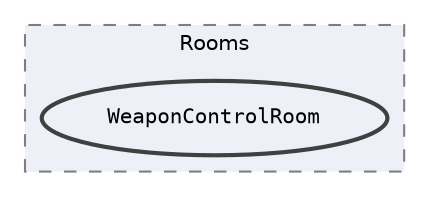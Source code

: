digraph "Assets/Scripts/Ship/Rooms/WeaponControlRoom"
{
 // INTERACTIVE_SVG=YES
 // LATEX_PDF_SIZE
  bgcolor="transparent";
  edge [fontname=Helvetica,fontsize=10,labelfontname=Helvetica,labelfontsize=10];
  node [fontname=Helvetica,fontsize=10,fontname=Consolas fontsize=10 style=filled height=0.2 width=0.4 margin=0.1];
  compound=true
  subgraph clusterdir_a529025ea757274504fc567e115d1528 {
    graph [ bgcolor="#edf0f7", pencolor="grey50", label="Rooms", fontname=Helvetica,fontsize=10 style="filled,dashed", URL="dir_a529025ea757274504fc567e115d1528.html",tooltip=""]
  dir_3093e661198f7fa1c665020dd5d385cb [label="WeaponControlRoom", fillcolor="#edf0f7", color="grey25", style="filled,bold", URL="dir_3093e661198f7fa1c665020dd5d385cb.html",tooltip=""];
  }
}
